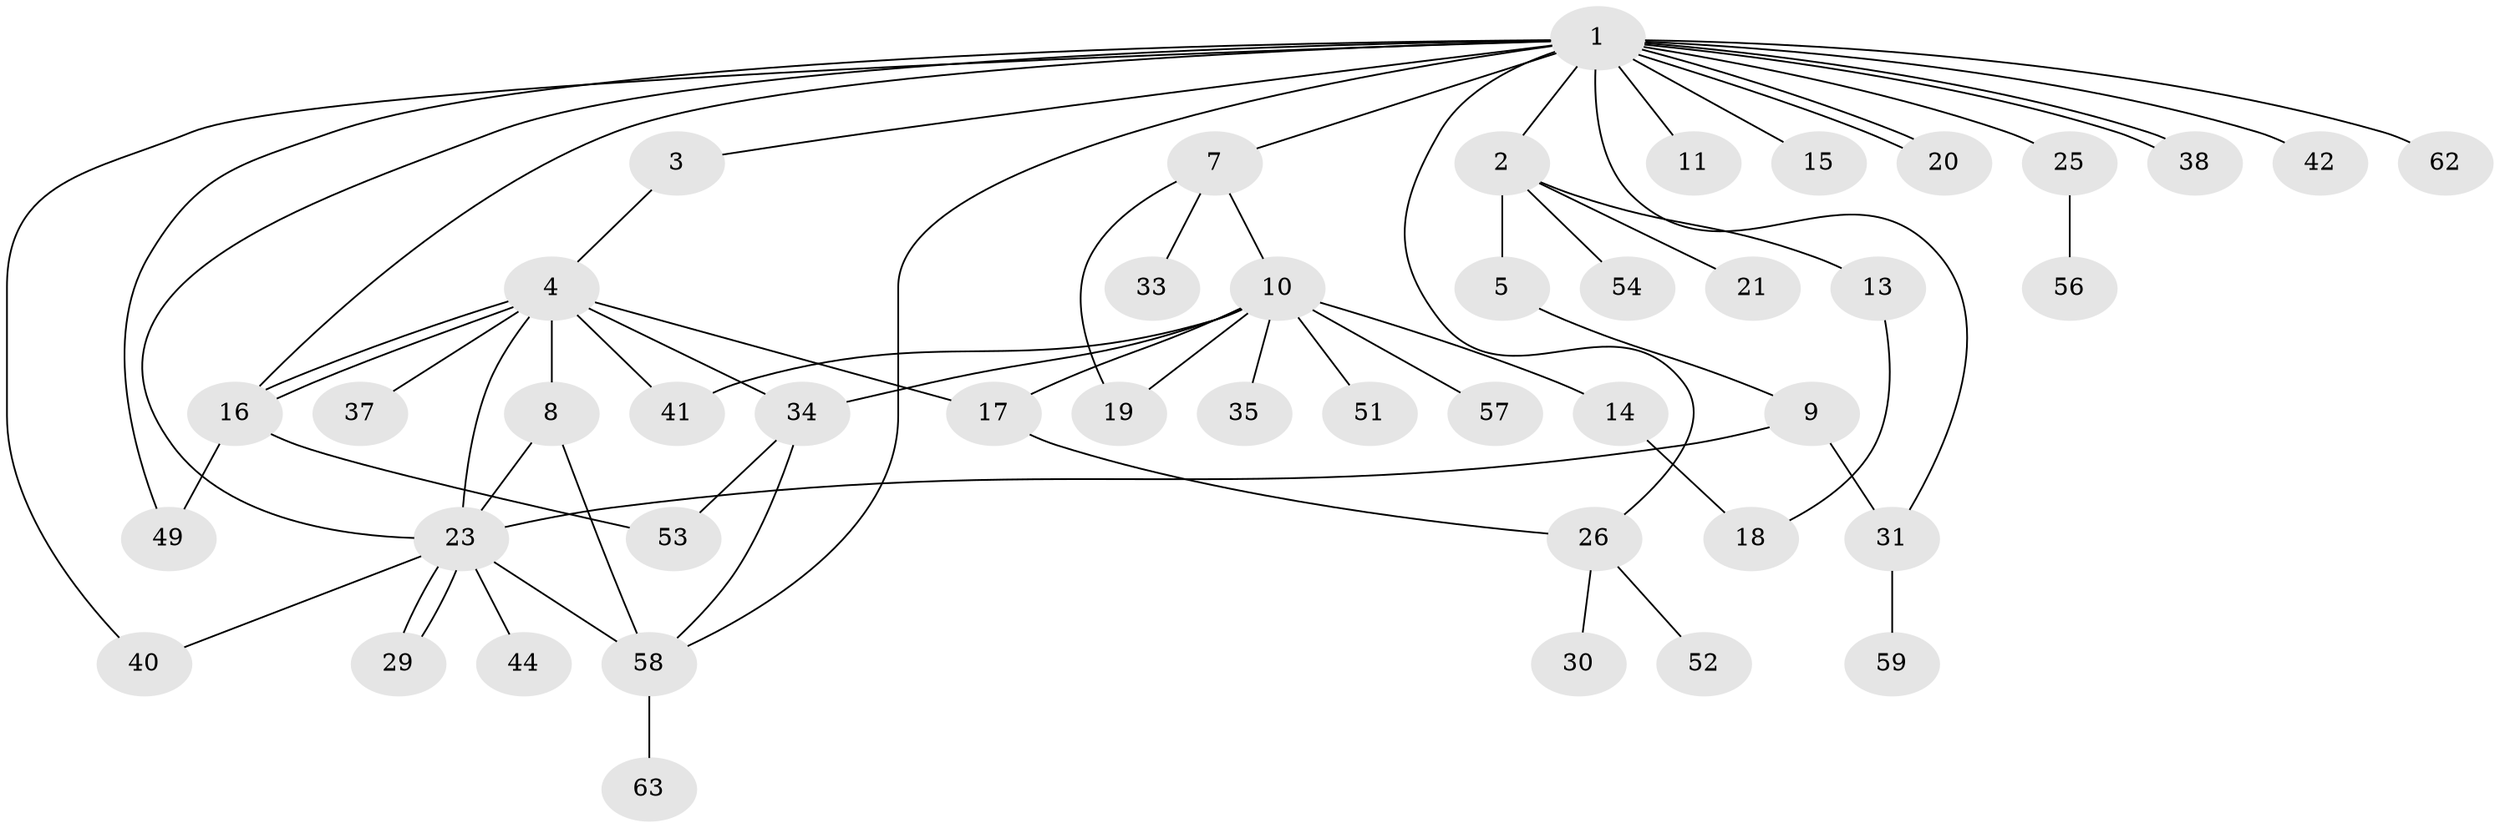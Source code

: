 // Generated by graph-tools (version 1.1) at 2025/23/03/03/25 07:23:50]
// undirected, 45 vertices, 65 edges
graph export_dot {
graph [start="1"]
  node [color=gray90,style=filled];
  1 [super="+55"];
  2 [super="+27"];
  3;
  4 [super="+24"];
  5 [super="+6"];
  7 [super="+39"];
  8;
  9 [super="+36"];
  10 [super="+12"];
  11;
  13 [super="+32"];
  14;
  15;
  16 [super="+22"];
  17;
  18;
  19;
  20;
  21;
  23 [super="+48"];
  25;
  26 [super="+28"];
  29;
  30;
  31 [super="+43"];
  33 [super="+47"];
  34 [super="+50"];
  35;
  37 [super="+46"];
  38;
  40 [super="+45"];
  41;
  42;
  44;
  49 [super="+60"];
  51;
  52;
  53;
  54;
  56;
  57;
  58 [super="+61"];
  59;
  62;
  63;
  1 -- 2;
  1 -- 3;
  1 -- 7;
  1 -- 11;
  1 -- 15;
  1 -- 20;
  1 -- 20;
  1 -- 23;
  1 -- 25;
  1 -- 31;
  1 -- 38;
  1 -- 38;
  1 -- 42;
  1 -- 49;
  1 -- 58;
  1 -- 62;
  1 -- 16;
  1 -- 26;
  1 -- 40;
  2 -- 5;
  2 -- 13;
  2 -- 21;
  2 -- 54;
  3 -- 4;
  4 -- 8;
  4 -- 16;
  4 -- 16;
  4 -- 17;
  4 -- 34;
  4 -- 37;
  4 -- 41;
  4 -- 23;
  5 -- 9;
  7 -- 10;
  7 -- 19;
  7 -- 33;
  8 -- 58;
  8 -- 23;
  9 -- 23;
  9 -- 31;
  10 -- 17;
  10 -- 34;
  10 -- 41;
  10 -- 57;
  10 -- 35;
  10 -- 19;
  10 -- 51;
  10 -- 14;
  13 -- 18;
  14 -- 18;
  16 -- 53;
  16 -- 49;
  17 -- 26;
  23 -- 29;
  23 -- 29;
  23 -- 40;
  23 -- 44;
  23 -- 58 [weight=2];
  25 -- 56;
  26 -- 52;
  26 -- 30;
  31 -- 59;
  34 -- 53;
  34 -- 58;
  58 -- 63;
}
